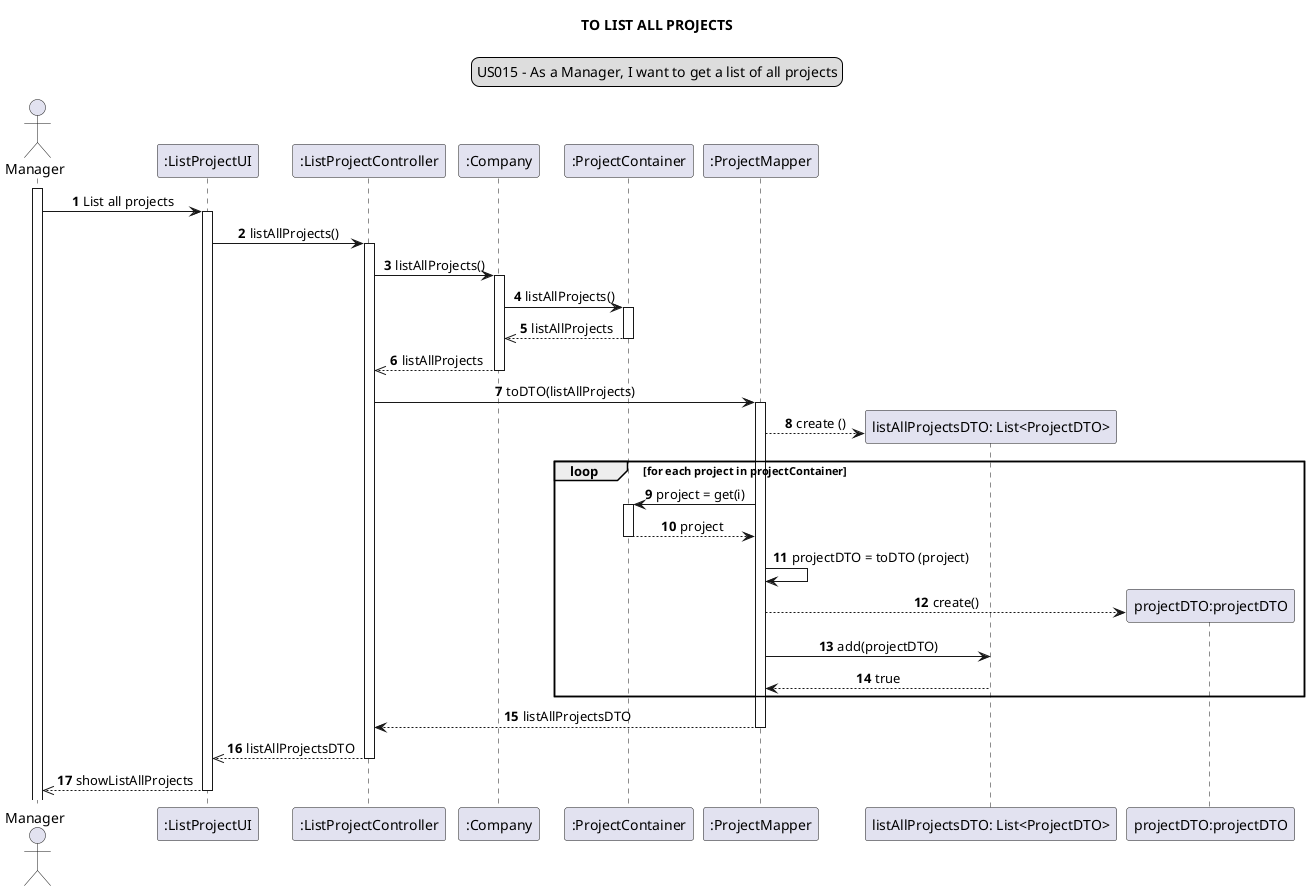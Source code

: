 @startuml
skinparam sequenceMessageAlign center
title TO LIST ALL PROJECTS
legend top
US015 - As a Manager, I want to get a list of all projects
end legend
autonumber
actor Manager
participant ":ListProjectUI" as ui
participant ":ListProjectController" as controller
participant ":Company" as company
participant ":ProjectContainer" as container
participant ":ProjectMapper" as mapper
participant "listAllProjectsDTO: List<ProjectDTO>" as list
participant "projectDTO:projectDTO" as DTO
activate Manager
Manager -> ui: List all projects
activate ui
ui -> controller: listAllProjects()
activate controller
controller -> company: listAllProjects()
activate company
company -> container: listAllProjects()
activate container
container -->> company: listAllProjects
deactivate container
company -->> controller: listAllProjects
deactivate company
controller -> mapper: toDTO(listAllProjects)
activate mapper
create list
mapper --> list: create ()
loop for each project in projectContainer
mapper -> container: project = get(i)
activate container
container --> mapper: project
deactivate container
mapper -> mapper : projectDTO = toDTO (project)
create DTO
mapper --> DTO : create()
mapper ->list :add(projectDTO)
list --> mapper : true
end loop
mapper --> controller :listAllProjectsDTO
deactivate mapper
controller -->> ui: listAllProjectsDTO
deactivate controller
ui -->>Manager: showListAllProjects
deactivate ui
@enduml